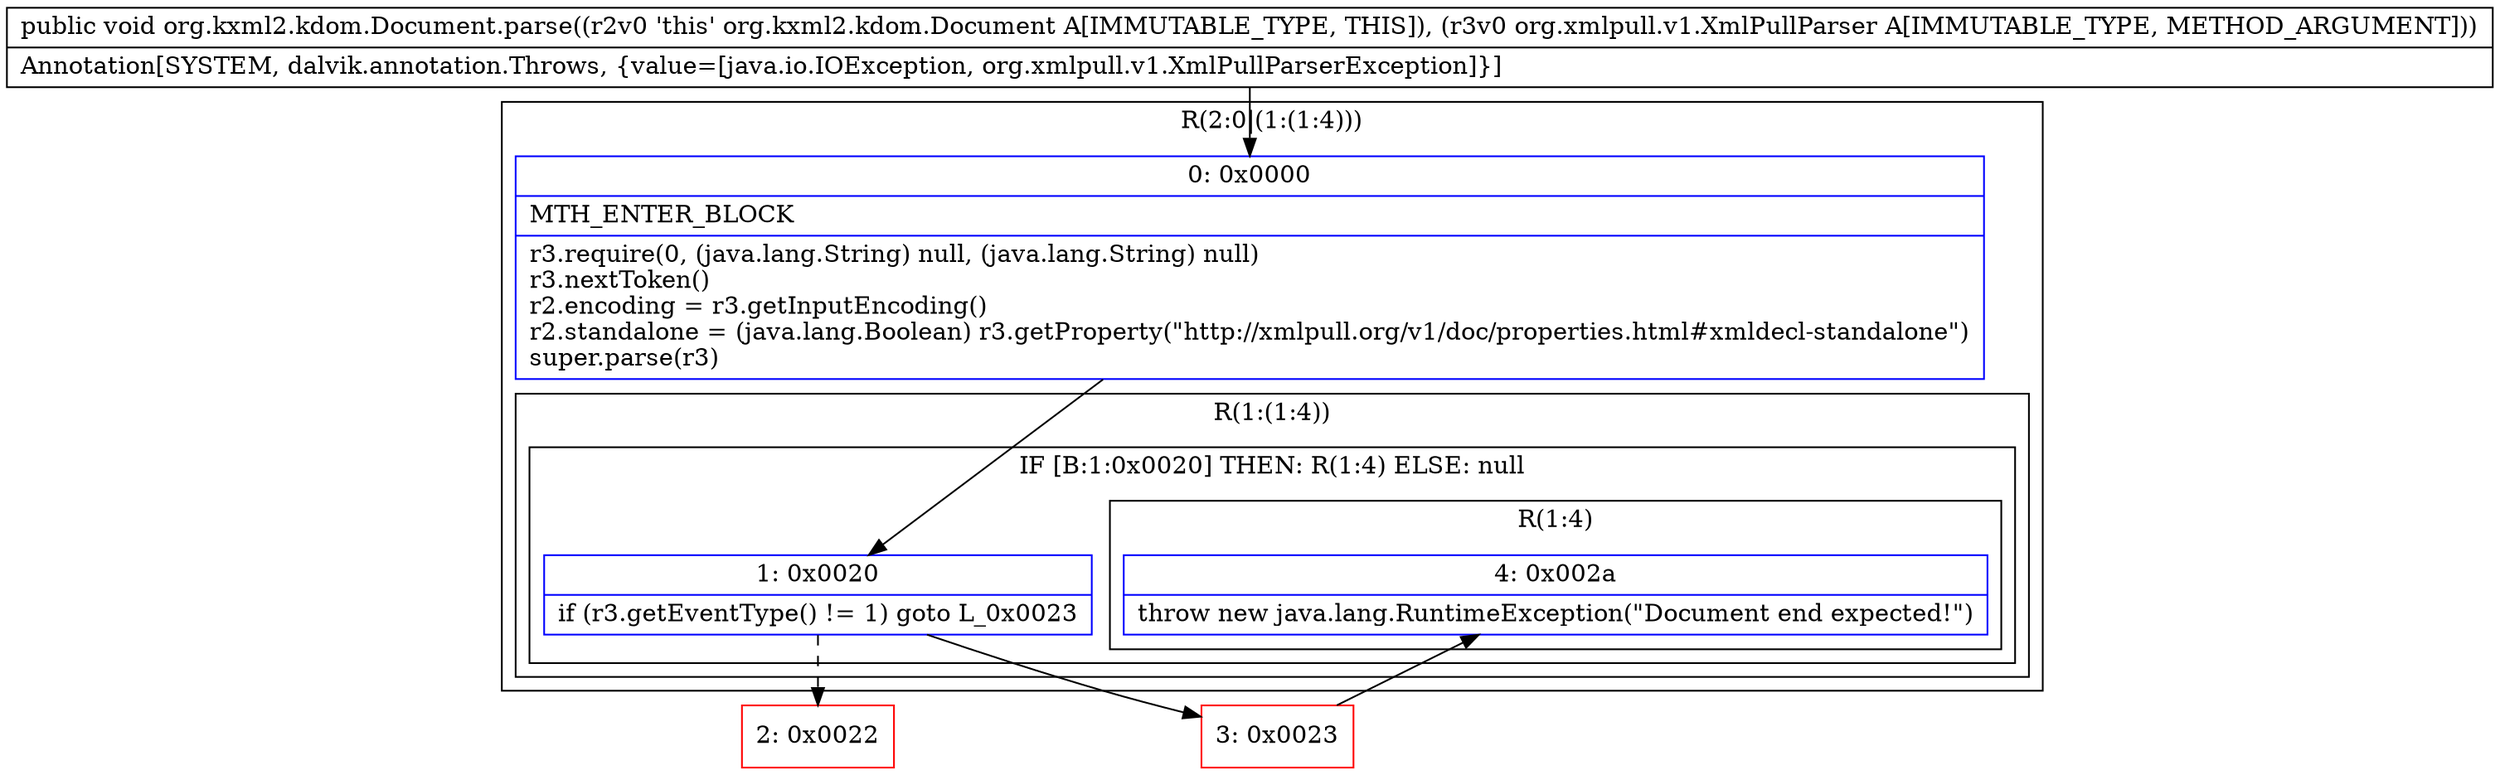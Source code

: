 digraph "CFG fororg.kxml2.kdom.Document.parse(Lorg\/xmlpull\/v1\/XmlPullParser;)V" {
subgraph cluster_Region_764370301 {
label = "R(2:0|(1:(1:4)))";
node [shape=record,color=blue];
Node_0 [shape=record,label="{0\:\ 0x0000|MTH_ENTER_BLOCK\l|r3.require(0, (java.lang.String) null, (java.lang.String) null)\lr3.nextToken()\lr2.encoding = r3.getInputEncoding()\lr2.standalone = (java.lang.Boolean) r3.getProperty(\"http:\/\/xmlpull.org\/v1\/doc\/properties.html#xmldecl\-standalone\")\lsuper.parse(r3)\l}"];
subgraph cluster_Region_1028268388 {
label = "R(1:(1:4))";
node [shape=record,color=blue];
subgraph cluster_IfRegion_1832744104 {
label = "IF [B:1:0x0020] THEN: R(1:4) ELSE: null";
node [shape=record,color=blue];
Node_1 [shape=record,label="{1\:\ 0x0020|if (r3.getEventType() != 1) goto L_0x0023\l}"];
subgraph cluster_Region_543151334 {
label = "R(1:4)";
node [shape=record,color=blue];
Node_4 [shape=record,label="{4\:\ 0x002a|throw new java.lang.RuntimeException(\"Document end expected!\")\l}"];
}
}
}
}
Node_2 [shape=record,color=red,label="{2\:\ 0x0022}"];
Node_3 [shape=record,color=red,label="{3\:\ 0x0023}"];
MethodNode[shape=record,label="{public void org.kxml2.kdom.Document.parse((r2v0 'this' org.kxml2.kdom.Document A[IMMUTABLE_TYPE, THIS]), (r3v0 org.xmlpull.v1.XmlPullParser A[IMMUTABLE_TYPE, METHOD_ARGUMENT]))  | Annotation[SYSTEM, dalvik.annotation.Throws, \{value=[java.io.IOException, org.xmlpull.v1.XmlPullParserException]\}]\l}"];
MethodNode -> Node_0;
Node_0 -> Node_1;
Node_1 -> Node_2[style=dashed];
Node_1 -> Node_3;
Node_3 -> Node_4;
}

